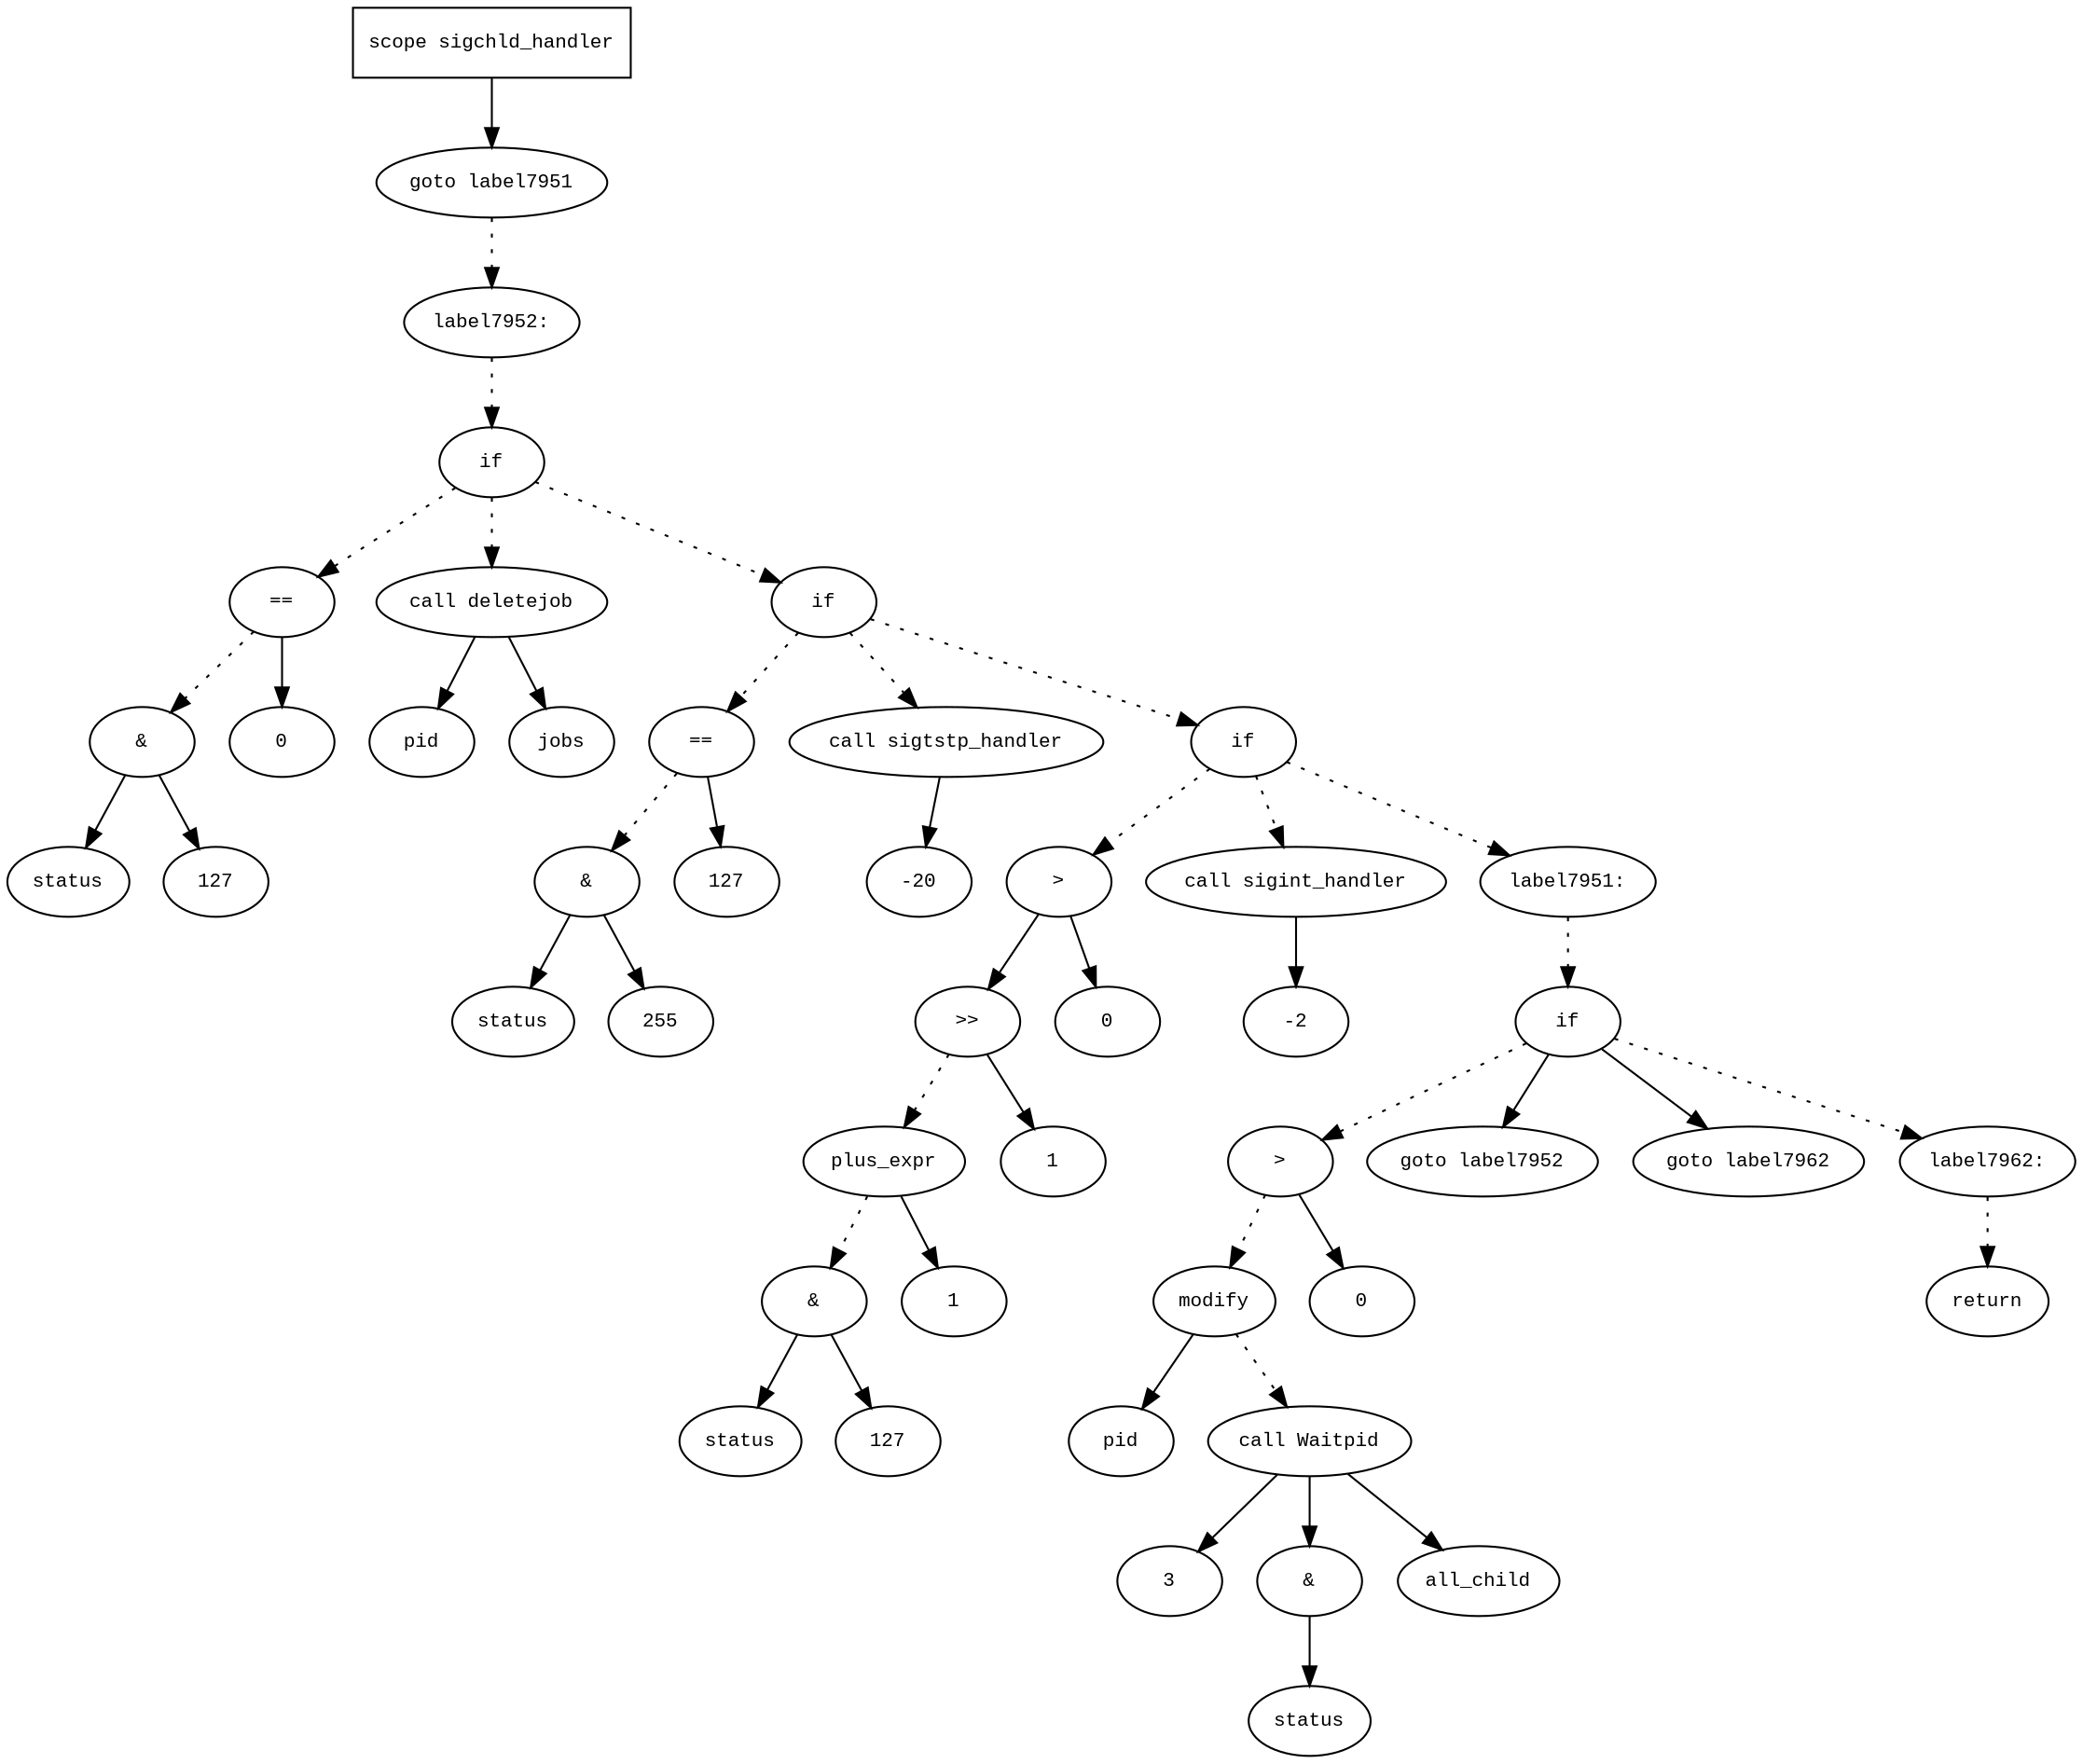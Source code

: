 digraph AST {
  graph [fontname="Times New Roman",fontsize=10];
  node  [fontname="Courier New",fontsize=10];
  edge  [fontname="Times New Roman",fontsize=10];

  node1 [label="scope sigchld_handler",shape=box];
  node2 [label="goto label7951",shape=ellipse];
  node1 -> node2;
  node3 [label="label7952:",shape=ellipse];
  node2 -> node3 [style=dotted];
  node4 [label="if",shape=ellipse];
  node3 -> node4 [style=dotted];
  node5 [label="==",shape=ellipse];
  node6 [label="&",shape=ellipse];
  node7 [label="status",shape=ellipse];
  node6 -> node7;
  node8 [label="127",shape=ellipse];
  node6 -> node8;
  node5 -> node6 [style=dotted];
  node9 [label="0",shape=ellipse];
  node5 -> node9;
  node4 -> node5 [style=dotted];
  node10 [label="call deletejob",shape=ellipse];
  node11 [label="pid",shape=ellipse];
  node10 -> node11;
  node12 [label="jobs",shape=ellipse];
  node10 -> node12;
  node4 -> node10 [style=dotted];
  node13 [label="if",shape=ellipse];
  node4 -> node13 [style=dotted];
  node14 [label="==",shape=ellipse];
  node15 [label="&",shape=ellipse];
  node16 [label="status",shape=ellipse];
  node15 -> node16;
  node17 [label="255",shape=ellipse];
  node15 -> node17;
  node14 -> node15 [style=dotted];
  node18 [label="127",shape=ellipse];
  node14 -> node18;
  node13 -> node14 [style=dotted];
  node19 [label="call sigtstp_handler",shape=ellipse];
  node20 [label="-20",shape=ellipse];
  node19 -> node20;
  node13 -> node19 [style=dotted];
  node21 [label="if",shape=ellipse];
  node13 -> node21 [style=dotted];
  node22 [label=">",shape=ellipse];
  node23 [label=">>",shape=ellipse];
  node24 [label="plus_expr",shape=ellipse];
  node25 [label="&",shape=ellipse];
  node26 [label="status",shape=ellipse];
  node25 -> node26;
  node27 [label="127",shape=ellipse];
  node25 -> node27;
  node24 -> node25 [style=dotted];
  node28 [label="1",shape=ellipse];
  node24 -> node28;
  node23 -> node24 [style=dotted];
  node29 [label="1",shape=ellipse];
  node23 -> node29;
  node22 -> node23;
  node30 [label="0",shape=ellipse];
  node22 -> node30;
  node21 -> node22 [style=dotted];
  node31 [label="call sigint_handler",shape=ellipse];
  node32 [label="-2",shape=ellipse];
  node31 -> node32;
  node21 -> node31 [style=dotted];
  node33 [label="label7951:",shape=ellipse];
  node21 -> node33 [style=dotted];
  node34 [label="if",shape=ellipse];
  node33 -> node34 [style=dotted];
  node35 [label=">",shape=ellipse];
  node36 [label="modify",shape=ellipse];
  node37 [label="pid",shape=ellipse];
  node36 -> node37;
  node38 [label="call Waitpid",shape=ellipse];
  node39 [label="3",shape=ellipse];
  node38 -> node39;
  node40 [label="&",shape=ellipse];
  node38 -> node40;
  node41 [label="status",shape=ellipse];
  node40 -> node41;
  node42 [label="all_child",shape=ellipse];
  node38 -> node42;
  node36 -> node38 [style=dotted];
  node35 -> node36 [style=dotted];
  node43 [label="0",shape=ellipse];
  node35 -> node43;
  node34 -> node35 [style=dotted];
  node44 [label="goto label7952",shape=ellipse];
  node34 -> node44;
  node45 [label="goto label7962",shape=ellipse];
  node34 -> node45;
  node46 [label="label7962:",shape=ellipse];
  node34 -> node46 [style=dotted];
  node47 [label="return",shape=ellipse];
  node46 -> node47 [style=dotted];
} 